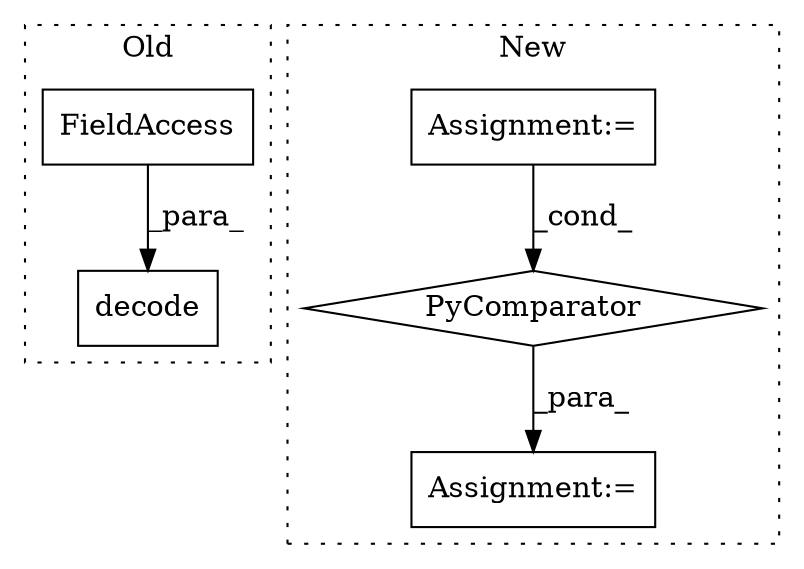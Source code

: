 digraph G {
subgraph cluster0 {
1 [label="decode" a="32" s="27299,27348" l="7,1" shape="box"];
5 [label="FieldAccess" a="22" s="27345" l="3" shape="box"];
label = "Old";
style="dotted";
}
subgraph cluster1 {
2 [label="PyComparator" a="113" s="24232" l="26" shape="diamond"];
3 [label="Assignment:=" a="7" s="24134" l="12" shape="box"];
4 [label="Assignment:=" a="7" s="24232" l="26" shape="box"];
label = "New";
style="dotted";
}
2 -> 3 [label="_para_"];
4 -> 2 [label="_cond_"];
5 -> 1 [label="_para_"];
}